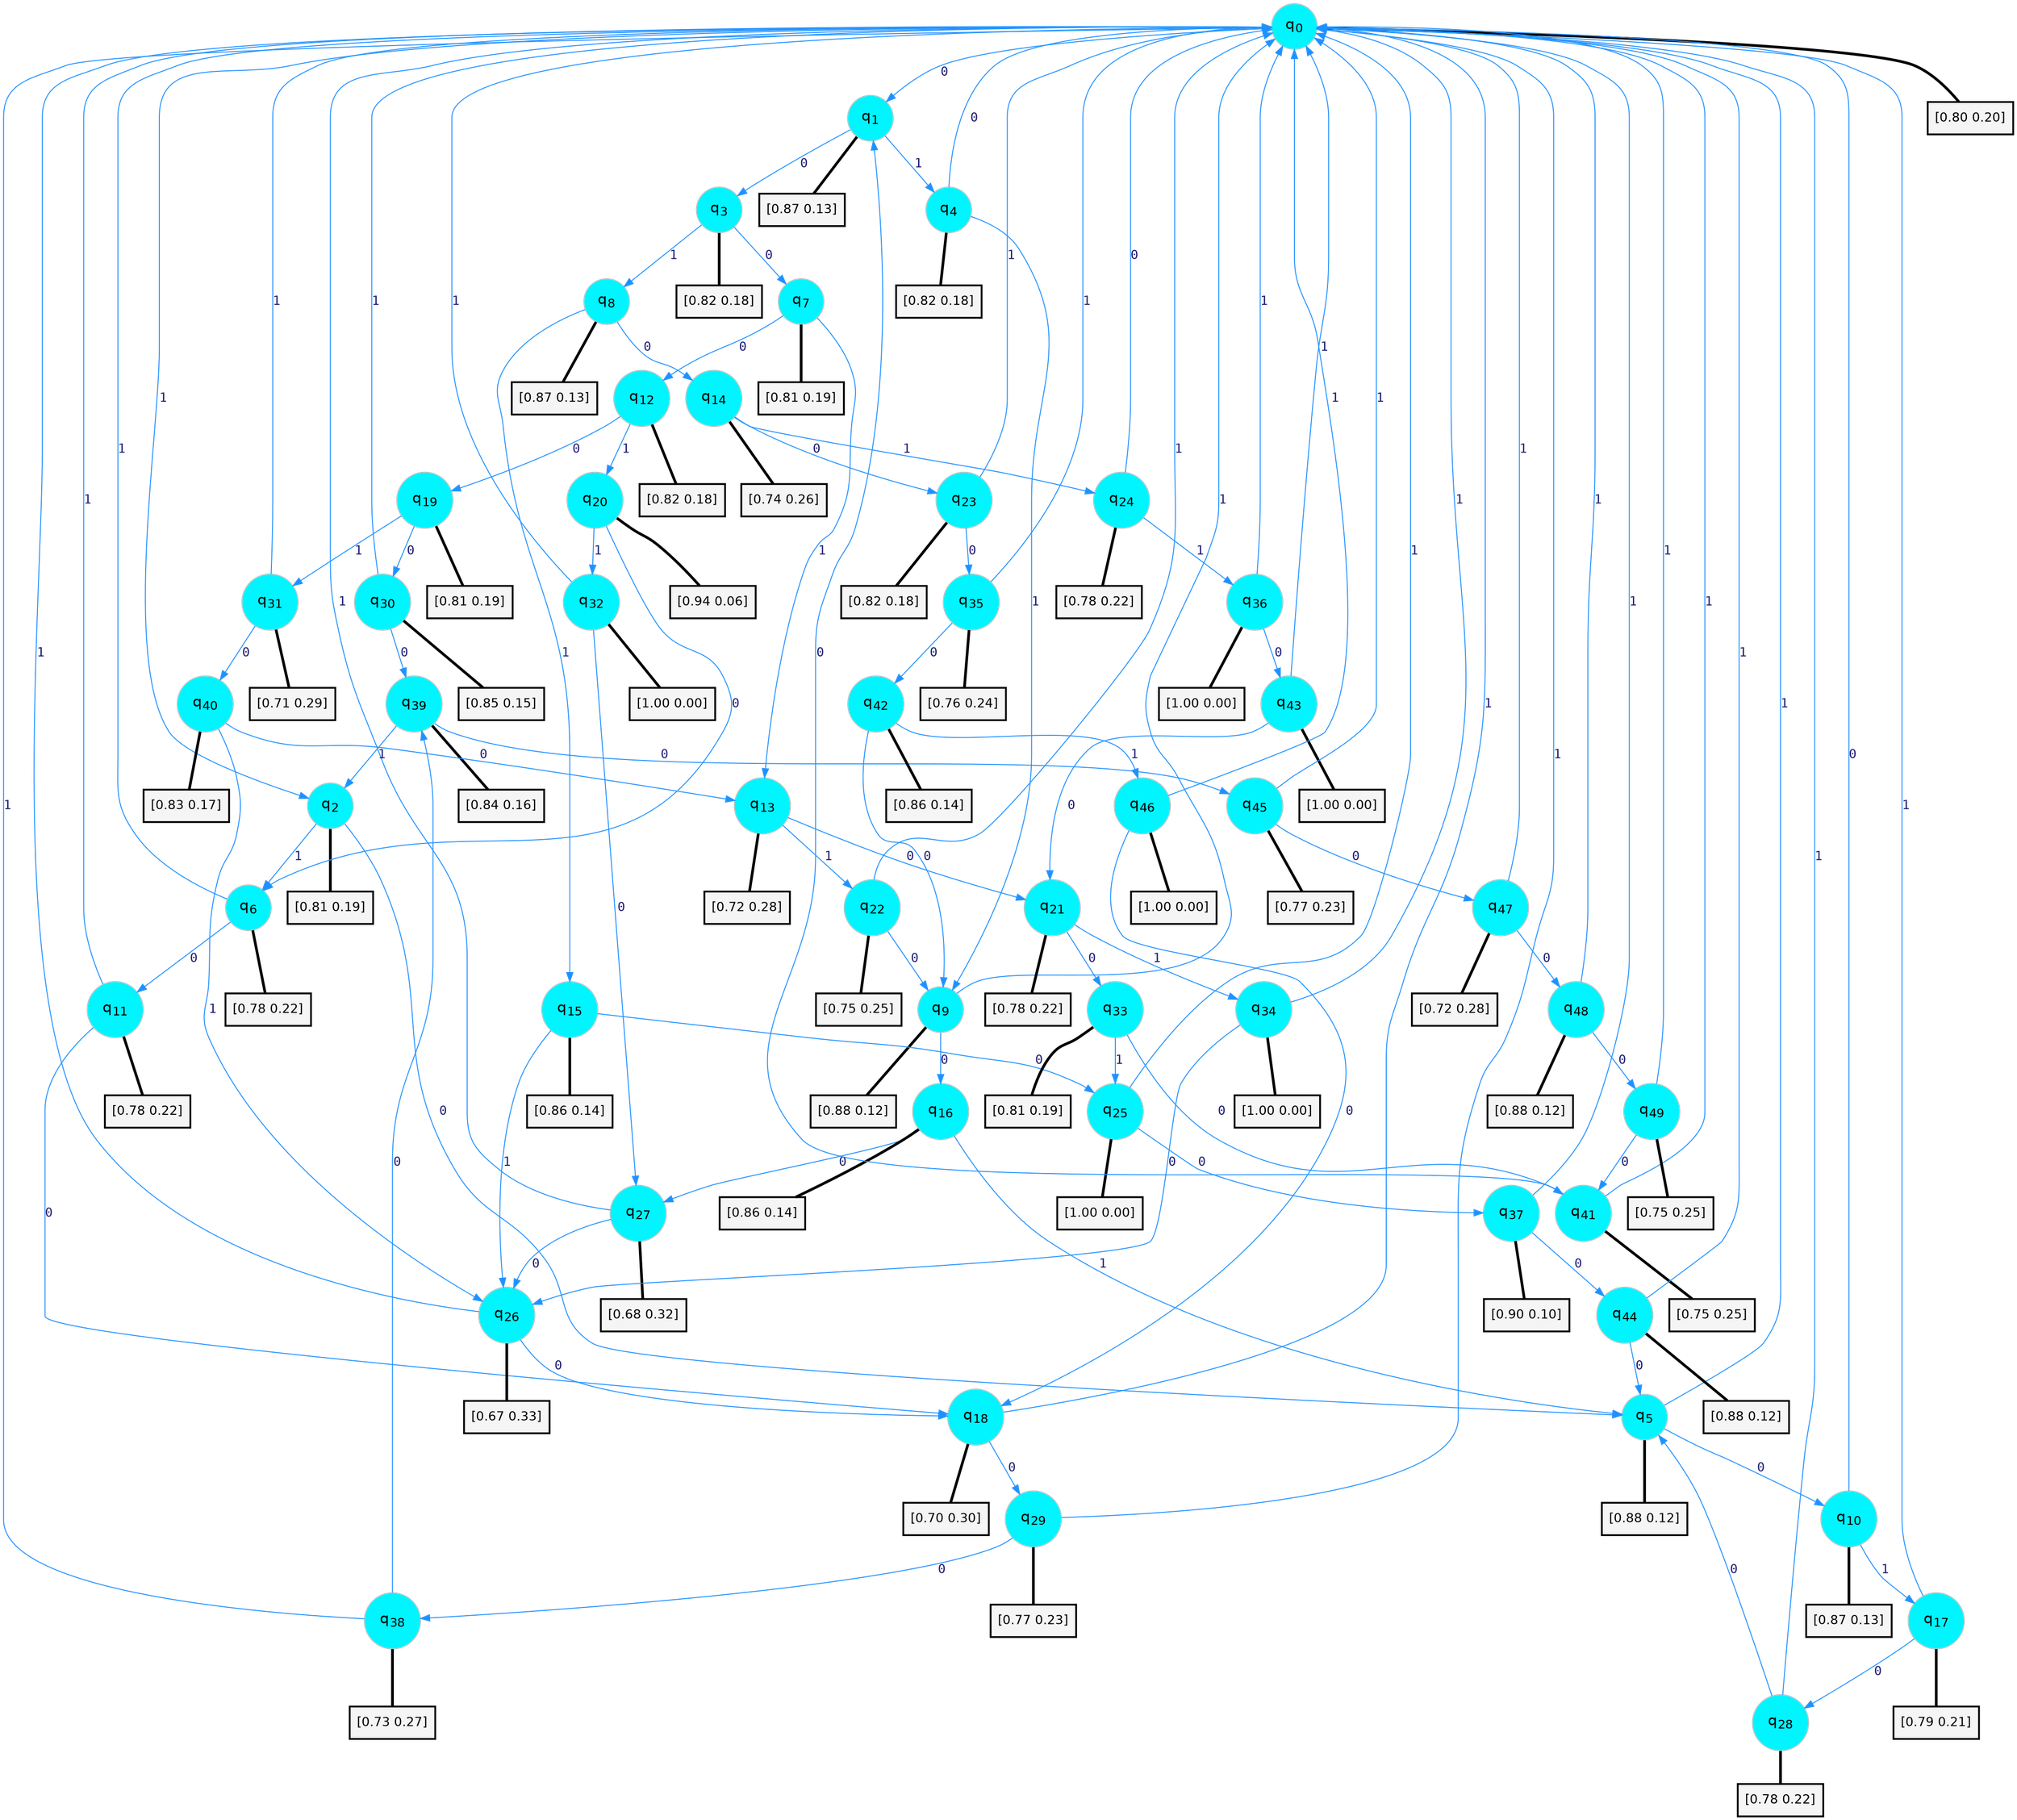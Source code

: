 digraph G {
graph [
bgcolor=transparent, dpi=300, rankdir=TD, size="40,25"];
node [
color=gray, fillcolor=turquoise1, fontcolor=black, fontname=Helvetica, fontsize=16, fontweight=bold, shape=circle, style=filled];
edge [
arrowsize=1, color=dodgerblue1, fontcolor=midnightblue, fontname=courier, fontweight=bold, penwidth=1, style=solid, weight=20];
0[label=<q<SUB>0</SUB>>];
1[label=<q<SUB>1</SUB>>];
2[label=<q<SUB>2</SUB>>];
3[label=<q<SUB>3</SUB>>];
4[label=<q<SUB>4</SUB>>];
5[label=<q<SUB>5</SUB>>];
6[label=<q<SUB>6</SUB>>];
7[label=<q<SUB>7</SUB>>];
8[label=<q<SUB>8</SUB>>];
9[label=<q<SUB>9</SUB>>];
10[label=<q<SUB>10</SUB>>];
11[label=<q<SUB>11</SUB>>];
12[label=<q<SUB>12</SUB>>];
13[label=<q<SUB>13</SUB>>];
14[label=<q<SUB>14</SUB>>];
15[label=<q<SUB>15</SUB>>];
16[label=<q<SUB>16</SUB>>];
17[label=<q<SUB>17</SUB>>];
18[label=<q<SUB>18</SUB>>];
19[label=<q<SUB>19</SUB>>];
20[label=<q<SUB>20</SUB>>];
21[label=<q<SUB>21</SUB>>];
22[label=<q<SUB>22</SUB>>];
23[label=<q<SUB>23</SUB>>];
24[label=<q<SUB>24</SUB>>];
25[label=<q<SUB>25</SUB>>];
26[label=<q<SUB>26</SUB>>];
27[label=<q<SUB>27</SUB>>];
28[label=<q<SUB>28</SUB>>];
29[label=<q<SUB>29</SUB>>];
30[label=<q<SUB>30</SUB>>];
31[label=<q<SUB>31</SUB>>];
32[label=<q<SUB>32</SUB>>];
33[label=<q<SUB>33</SUB>>];
34[label=<q<SUB>34</SUB>>];
35[label=<q<SUB>35</SUB>>];
36[label=<q<SUB>36</SUB>>];
37[label=<q<SUB>37</SUB>>];
38[label=<q<SUB>38</SUB>>];
39[label=<q<SUB>39</SUB>>];
40[label=<q<SUB>40</SUB>>];
41[label=<q<SUB>41</SUB>>];
42[label=<q<SUB>42</SUB>>];
43[label=<q<SUB>43</SUB>>];
44[label=<q<SUB>44</SUB>>];
45[label=<q<SUB>45</SUB>>];
46[label=<q<SUB>46</SUB>>];
47[label=<q<SUB>47</SUB>>];
48[label=<q<SUB>48</SUB>>];
49[label=<q<SUB>49</SUB>>];
50[label="[0.80 0.20]", shape=box,fontcolor=black, fontname=Helvetica, fontsize=14, penwidth=2, fillcolor=whitesmoke,color=black];
51[label="[0.87 0.13]", shape=box,fontcolor=black, fontname=Helvetica, fontsize=14, penwidth=2, fillcolor=whitesmoke,color=black];
52[label="[0.81 0.19]", shape=box,fontcolor=black, fontname=Helvetica, fontsize=14, penwidth=2, fillcolor=whitesmoke,color=black];
53[label="[0.82 0.18]", shape=box,fontcolor=black, fontname=Helvetica, fontsize=14, penwidth=2, fillcolor=whitesmoke,color=black];
54[label="[0.82 0.18]", shape=box,fontcolor=black, fontname=Helvetica, fontsize=14, penwidth=2, fillcolor=whitesmoke,color=black];
55[label="[0.88 0.12]", shape=box,fontcolor=black, fontname=Helvetica, fontsize=14, penwidth=2, fillcolor=whitesmoke,color=black];
56[label="[0.78 0.22]", shape=box,fontcolor=black, fontname=Helvetica, fontsize=14, penwidth=2, fillcolor=whitesmoke,color=black];
57[label="[0.81 0.19]", shape=box,fontcolor=black, fontname=Helvetica, fontsize=14, penwidth=2, fillcolor=whitesmoke,color=black];
58[label="[0.87 0.13]", shape=box,fontcolor=black, fontname=Helvetica, fontsize=14, penwidth=2, fillcolor=whitesmoke,color=black];
59[label="[0.88 0.12]", shape=box,fontcolor=black, fontname=Helvetica, fontsize=14, penwidth=2, fillcolor=whitesmoke,color=black];
60[label="[0.87 0.13]", shape=box,fontcolor=black, fontname=Helvetica, fontsize=14, penwidth=2, fillcolor=whitesmoke,color=black];
61[label="[0.78 0.22]", shape=box,fontcolor=black, fontname=Helvetica, fontsize=14, penwidth=2, fillcolor=whitesmoke,color=black];
62[label="[0.82 0.18]", shape=box,fontcolor=black, fontname=Helvetica, fontsize=14, penwidth=2, fillcolor=whitesmoke,color=black];
63[label="[0.72 0.28]", shape=box,fontcolor=black, fontname=Helvetica, fontsize=14, penwidth=2, fillcolor=whitesmoke,color=black];
64[label="[0.74 0.26]", shape=box,fontcolor=black, fontname=Helvetica, fontsize=14, penwidth=2, fillcolor=whitesmoke,color=black];
65[label="[0.86 0.14]", shape=box,fontcolor=black, fontname=Helvetica, fontsize=14, penwidth=2, fillcolor=whitesmoke,color=black];
66[label="[0.86 0.14]", shape=box,fontcolor=black, fontname=Helvetica, fontsize=14, penwidth=2, fillcolor=whitesmoke,color=black];
67[label="[0.79 0.21]", shape=box,fontcolor=black, fontname=Helvetica, fontsize=14, penwidth=2, fillcolor=whitesmoke,color=black];
68[label="[0.70 0.30]", shape=box,fontcolor=black, fontname=Helvetica, fontsize=14, penwidth=2, fillcolor=whitesmoke,color=black];
69[label="[0.81 0.19]", shape=box,fontcolor=black, fontname=Helvetica, fontsize=14, penwidth=2, fillcolor=whitesmoke,color=black];
70[label="[0.94 0.06]", shape=box,fontcolor=black, fontname=Helvetica, fontsize=14, penwidth=2, fillcolor=whitesmoke,color=black];
71[label="[0.78 0.22]", shape=box,fontcolor=black, fontname=Helvetica, fontsize=14, penwidth=2, fillcolor=whitesmoke,color=black];
72[label="[0.75 0.25]", shape=box,fontcolor=black, fontname=Helvetica, fontsize=14, penwidth=2, fillcolor=whitesmoke,color=black];
73[label="[0.82 0.18]", shape=box,fontcolor=black, fontname=Helvetica, fontsize=14, penwidth=2, fillcolor=whitesmoke,color=black];
74[label="[0.78 0.22]", shape=box,fontcolor=black, fontname=Helvetica, fontsize=14, penwidth=2, fillcolor=whitesmoke,color=black];
75[label="[1.00 0.00]", shape=box,fontcolor=black, fontname=Helvetica, fontsize=14, penwidth=2, fillcolor=whitesmoke,color=black];
76[label="[0.67 0.33]", shape=box,fontcolor=black, fontname=Helvetica, fontsize=14, penwidth=2, fillcolor=whitesmoke,color=black];
77[label="[0.68 0.32]", shape=box,fontcolor=black, fontname=Helvetica, fontsize=14, penwidth=2, fillcolor=whitesmoke,color=black];
78[label="[0.78 0.22]", shape=box,fontcolor=black, fontname=Helvetica, fontsize=14, penwidth=2, fillcolor=whitesmoke,color=black];
79[label="[0.77 0.23]", shape=box,fontcolor=black, fontname=Helvetica, fontsize=14, penwidth=2, fillcolor=whitesmoke,color=black];
80[label="[0.85 0.15]", shape=box,fontcolor=black, fontname=Helvetica, fontsize=14, penwidth=2, fillcolor=whitesmoke,color=black];
81[label="[0.71 0.29]", shape=box,fontcolor=black, fontname=Helvetica, fontsize=14, penwidth=2, fillcolor=whitesmoke,color=black];
82[label="[1.00 0.00]", shape=box,fontcolor=black, fontname=Helvetica, fontsize=14, penwidth=2, fillcolor=whitesmoke,color=black];
83[label="[0.81 0.19]", shape=box,fontcolor=black, fontname=Helvetica, fontsize=14, penwidth=2, fillcolor=whitesmoke,color=black];
84[label="[1.00 0.00]", shape=box,fontcolor=black, fontname=Helvetica, fontsize=14, penwidth=2, fillcolor=whitesmoke,color=black];
85[label="[0.76 0.24]", shape=box,fontcolor=black, fontname=Helvetica, fontsize=14, penwidth=2, fillcolor=whitesmoke,color=black];
86[label="[1.00 0.00]", shape=box,fontcolor=black, fontname=Helvetica, fontsize=14, penwidth=2, fillcolor=whitesmoke,color=black];
87[label="[0.90 0.10]", shape=box,fontcolor=black, fontname=Helvetica, fontsize=14, penwidth=2, fillcolor=whitesmoke,color=black];
88[label="[0.73 0.27]", shape=box,fontcolor=black, fontname=Helvetica, fontsize=14, penwidth=2, fillcolor=whitesmoke,color=black];
89[label="[0.84 0.16]", shape=box,fontcolor=black, fontname=Helvetica, fontsize=14, penwidth=2, fillcolor=whitesmoke,color=black];
90[label="[0.83 0.17]", shape=box,fontcolor=black, fontname=Helvetica, fontsize=14, penwidth=2, fillcolor=whitesmoke,color=black];
91[label="[0.75 0.25]", shape=box,fontcolor=black, fontname=Helvetica, fontsize=14, penwidth=2, fillcolor=whitesmoke,color=black];
92[label="[0.86 0.14]", shape=box,fontcolor=black, fontname=Helvetica, fontsize=14, penwidth=2, fillcolor=whitesmoke,color=black];
93[label="[1.00 0.00]", shape=box,fontcolor=black, fontname=Helvetica, fontsize=14, penwidth=2, fillcolor=whitesmoke,color=black];
94[label="[0.88 0.12]", shape=box,fontcolor=black, fontname=Helvetica, fontsize=14, penwidth=2, fillcolor=whitesmoke,color=black];
95[label="[0.77 0.23]", shape=box,fontcolor=black, fontname=Helvetica, fontsize=14, penwidth=2, fillcolor=whitesmoke,color=black];
96[label="[1.00 0.00]", shape=box,fontcolor=black, fontname=Helvetica, fontsize=14, penwidth=2, fillcolor=whitesmoke,color=black];
97[label="[0.72 0.28]", shape=box,fontcolor=black, fontname=Helvetica, fontsize=14, penwidth=2, fillcolor=whitesmoke,color=black];
98[label="[0.88 0.12]", shape=box,fontcolor=black, fontname=Helvetica, fontsize=14, penwidth=2, fillcolor=whitesmoke,color=black];
99[label="[0.75 0.25]", shape=box,fontcolor=black, fontname=Helvetica, fontsize=14, penwidth=2, fillcolor=whitesmoke,color=black];
0->1 [label=0];
0->2 [label=1];
0->50 [arrowhead=none, penwidth=3,color=black];
1->3 [label=0];
1->4 [label=1];
1->51 [arrowhead=none, penwidth=3,color=black];
2->5 [label=0];
2->6 [label=1];
2->52 [arrowhead=none, penwidth=3,color=black];
3->7 [label=0];
3->8 [label=1];
3->53 [arrowhead=none, penwidth=3,color=black];
4->0 [label=0];
4->9 [label=1];
4->54 [arrowhead=none, penwidth=3,color=black];
5->10 [label=0];
5->0 [label=1];
5->55 [arrowhead=none, penwidth=3,color=black];
6->11 [label=0];
6->0 [label=1];
6->56 [arrowhead=none, penwidth=3,color=black];
7->12 [label=0];
7->13 [label=1];
7->57 [arrowhead=none, penwidth=3,color=black];
8->14 [label=0];
8->15 [label=1];
8->58 [arrowhead=none, penwidth=3,color=black];
9->16 [label=0];
9->0 [label=1];
9->59 [arrowhead=none, penwidth=3,color=black];
10->0 [label=0];
10->17 [label=1];
10->60 [arrowhead=none, penwidth=3,color=black];
11->18 [label=0];
11->0 [label=1];
11->61 [arrowhead=none, penwidth=3,color=black];
12->19 [label=0];
12->20 [label=1];
12->62 [arrowhead=none, penwidth=3,color=black];
13->21 [label=0];
13->22 [label=1];
13->63 [arrowhead=none, penwidth=3,color=black];
14->23 [label=0];
14->24 [label=1];
14->64 [arrowhead=none, penwidth=3,color=black];
15->25 [label=0];
15->26 [label=1];
15->65 [arrowhead=none, penwidth=3,color=black];
16->27 [label=0];
16->5 [label=1];
16->66 [arrowhead=none, penwidth=3,color=black];
17->28 [label=0];
17->0 [label=1];
17->67 [arrowhead=none, penwidth=3,color=black];
18->29 [label=0];
18->0 [label=1];
18->68 [arrowhead=none, penwidth=3,color=black];
19->30 [label=0];
19->31 [label=1];
19->69 [arrowhead=none, penwidth=3,color=black];
20->6 [label=0];
20->32 [label=1];
20->70 [arrowhead=none, penwidth=3,color=black];
21->33 [label=0];
21->34 [label=1];
21->71 [arrowhead=none, penwidth=3,color=black];
22->9 [label=0];
22->0 [label=1];
22->72 [arrowhead=none, penwidth=3,color=black];
23->35 [label=0];
23->0 [label=1];
23->73 [arrowhead=none, penwidth=3,color=black];
24->0 [label=0];
24->36 [label=1];
24->74 [arrowhead=none, penwidth=3,color=black];
25->37 [label=0];
25->0 [label=1];
25->75 [arrowhead=none, penwidth=3,color=black];
26->18 [label=0];
26->0 [label=1];
26->76 [arrowhead=none, penwidth=3,color=black];
27->26 [label=0];
27->0 [label=1];
27->77 [arrowhead=none, penwidth=3,color=black];
28->5 [label=0];
28->0 [label=1];
28->78 [arrowhead=none, penwidth=3,color=black];
29->38 [label=0];
29->0 [label=1];
29->79 [arrowhead=none, penwidth=3,color=black];
30->39 [label=0];
30->0 [label=1];
30->80 [arrowhead=none, penwidth=3,color=black];
31->40 [label=0];
31->0 [label=1];
31->81 [arrowhead=none, penwidth=3,color=black];
32->27 [label=0];
32->0 [label=1];
32->82 [arrowhead=none, penwidth=3,color=black];
33->41 [label=0];
33->25 [label=1];
33->83 [arrowhead=none, penwidth=3,color=black];
34->26 [label=0];
34->0 [label=1];
34->84 [arrowhead=none, penwidth=3,color=black];
35->42 [label=0];
35->0 [label=1];
35->85 [arrowhead=none, penwidth=3,color=black];
36->43 [label=0];
36->0 [label=1];
36->86 [arrowhead=none, penwidth=3,color=black];
37->44 [label=0];
37->0 [label=1];
37->87 [arrowhead=none, penwidth=3,color=black];
38->39 [label=0];
38->0 [label=1];
38->88 [arrowhead=none, penwidth=3,color=black];
39->45 [label=0];
39->2 [label=1];
39->89 [arrowhead=none, penwidth=3,color=black];
40->13 [label=0];
40->26 [label=1];
40->90 [arrowhead=none, penwidth=3,color=black];
41->1 [label=0];
41->0 [label=1];
41->91 [arrowhead=none, penwidth=3,color=black];
42->9 [label=0];
42->46 [label=1];
42->92 [arrowhead=none, penwidth=3,color=black];
43->21 [label=0];
43->0 [label=1];
43->93 [arrowhead=none, penwidth=3,color=black];
44->5 [label=0];
44->0 [label=1];
44->94 [arrowhead=none, penwidth=3,color=black];
45->47 [label=0];
45->0 [label=1];
45->95 [arrowhead=none, penwidth=3,color=black];
46->18 [label=0];
46->0 [label=1];
46->96 [arrowhead=none, penwidth=3,color=black];
47->48 [label=0];
47->0 [label=1];
47->97 [arrowhead=none, penwidth=3,color=black];
48->49 [label=0];
48->0 [label=1];
48->98 [arrowhead=none, penwidth=3,color=black];
49->41 [label=0];
49->0 [label=1];
49->99 [arrowhead=none, penwidth=3,color=black];
}
